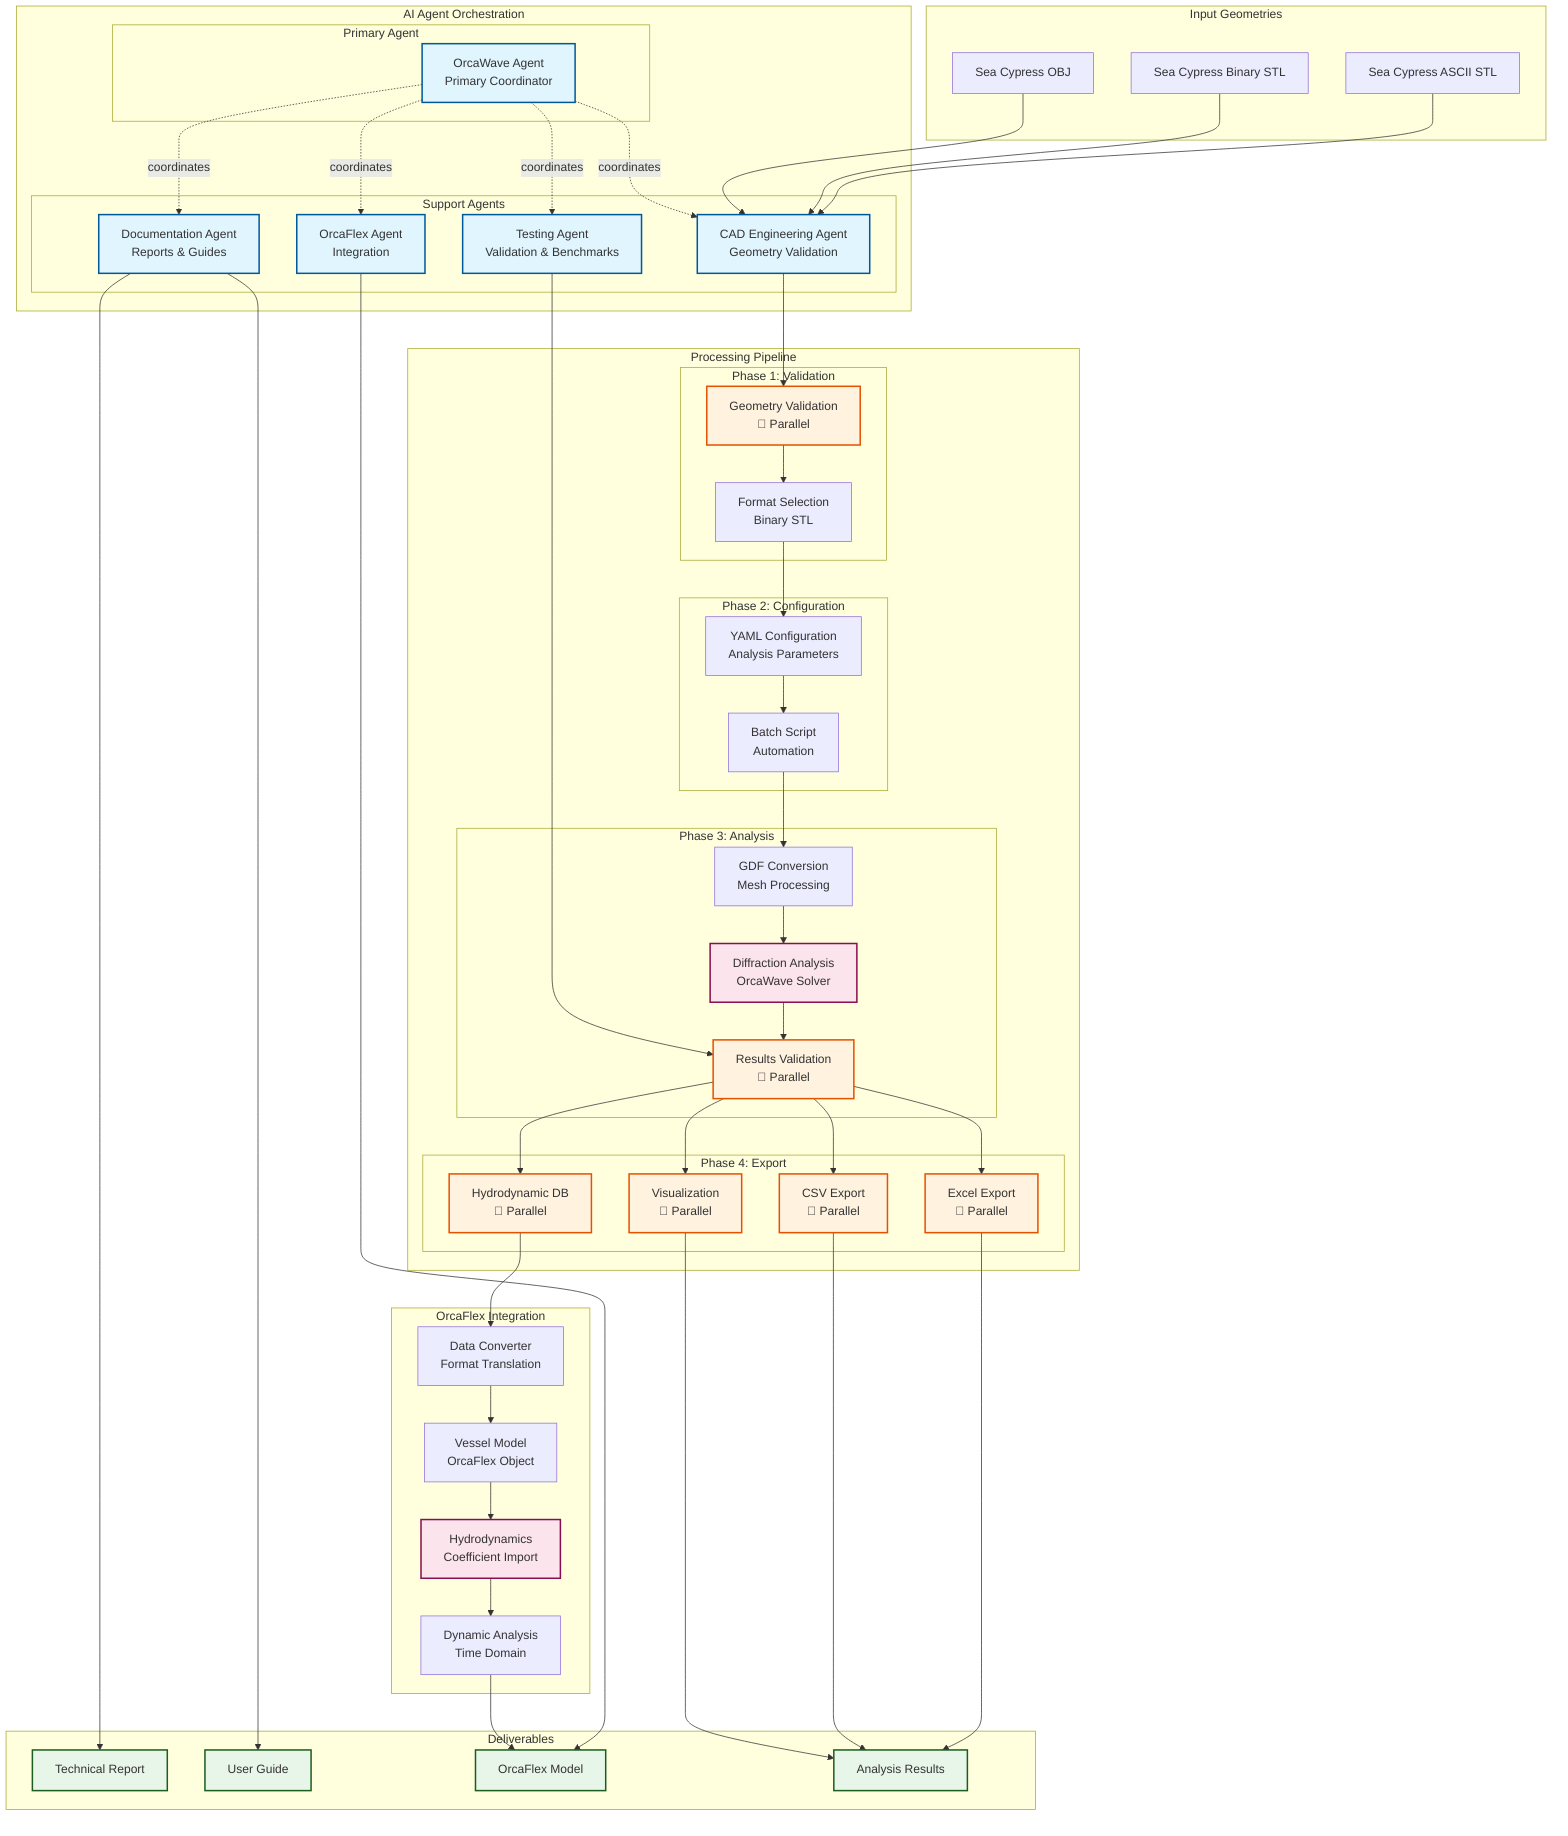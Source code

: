 graph TB
    %% Input Layer
    subgraph "Input Geometries"
        STL_A[Sea Cypress ASCII STL]
        STL_B[Sea Cypress Binary STL]
        OBJ[Sea Cypress OBJ]
    end

    %% Agent Orchestration Layer
    subgraph "AI Agent Orchestration"
        subgraph "Primary Agent"
            OW_Agent[OrcaWave Agent<br/>Primary Coordinator]
        end
        
        subgraph "Support Agents"
            CAD_Agent[CAD Engineering Agent<br/>Geometry Validation]
            Test_Agent[Testing Agent<br/>Validation & Benchmarks]
            Doc_Agent[Documentation Agent<br/>Reports & Guides]
            OF_Agent[OrcaFlex Agent<br/>Integration]
        end
    end

    %% Processing Pipeline
    subgraph "Processing Pipeline"
        subgraph "Phase 1: Validation"
            GV[Geometry Validation<br/>🔄 Parallel]
            FS[Format Selection<br/>Binary STL]
        end
        
        subgraph "Phase 2: Configuration"
            YAML[YAML Configuration<br/>Analysis Parameters]
            BATCH[Batch Script<br/>Automation]
        end
        
        subgraph "Phase 3: Analysis"
            GDF[GDF Conversion<br/>Mesh Processing]
            DIFF[Diffraction Analysis<br/>OrcaWave Solver]
            VAL[Results Validation<br/>🔄 Parallel]
        end
        
        subgraph "Phase 4: Export"
            EXCEL[Excel Export<br/>🔄 Parallel]
            CSV[CSV Export<br/>🔄 Parallel]
            HDB[Hydrodynamic DB<br/>🔄 Parallel]
            PLOTS[Visualization<br/>🔄 Parallel]
        end
    end

    %% Integration Layer
    subgraph "OrcaFlex Integration"
        CONVERT[Data Converter<br/>Format Translation]
        VESSEL[Vessel Model<br/>OrcaFlex Object]
        HYDRO[Hydrodynamics<br/>Coefficient Import]
        DYNAM[Dynamic Analysis<br/>Time Domain]
    end

    %% Output Layer
    subgraph "Deliverables"
        REPORT[Technical Report]
        GUIDE[User Guide]
        MODEL[OrcaFlex Model]
        RESULTS[Analysis Results]
    end

    %% Connections - Input Flow
    STL_A --> CAD_Agent
    STL_B --> CAD_Agent
    OBJ --> CAD_Agent
    
    %% Agent Coordination
    OW_Agent -.->|coordinates| CAD_Agent
    OW_Agent -.->|coordinates| Test_Agent
    OW_Agent -.->|coordinates| Doc_Agent
    OW_Agent -.->|coordinates| OF_Agent
    
    %% Processing Flow
    CAD_Agent --> GV
    GV --> FS
    FS --> YAML
    YAML --> BATCH
    BATCH --> GDF
    GDF --> DIFF
    DIFF --> VAL
    
    %% Parallel Export
    VAL --> EXCEL
    VAL --> CSV
    VAL --> HDB
    VAL --> PLOTS
    
    %% Integration Flow
    HDB --> CONVERT
    CONVERT --> VESSEL
    VESSEL --> HYDRO
    HYDRO --> DYNAM
    
    %% Documentation Flow
    Test_Agent --> VAL
    Doc_Agent --> REPORT
    Doc_Agent --> GUIDE
    OF_Agent --> MODEL
    
    %% Final Outputs
    EXCEL --> RESULTS
    CSV --> RESULTS
    PLOTS --> RESULTS
    DYNAM --> MODEL
    
    %% Styling
    classDef agent fill:#e1f5fe,stroke:#01579b,stroke-width:2px
    classDef parallel fill:#fff3e0,stroke:#e65100,stroke-width:2px
    classDef critical fill:#fce4ec,stroke:#880e4f,stroke-width:2px
    classDef output fill:#e8f5e9,stroke:#1b5e20,stroke-width:2px
    
    class OW_Agent,CAD_Agent,Test_Agent,Doc_Agent,OF_Agent agent
    class GV,VAL,EXCEL,CSV,HDB,PLOTS parallel
    class DIFF,HYDRO critical
    class REPORT,GUIDE,MODEL,RESULTS output